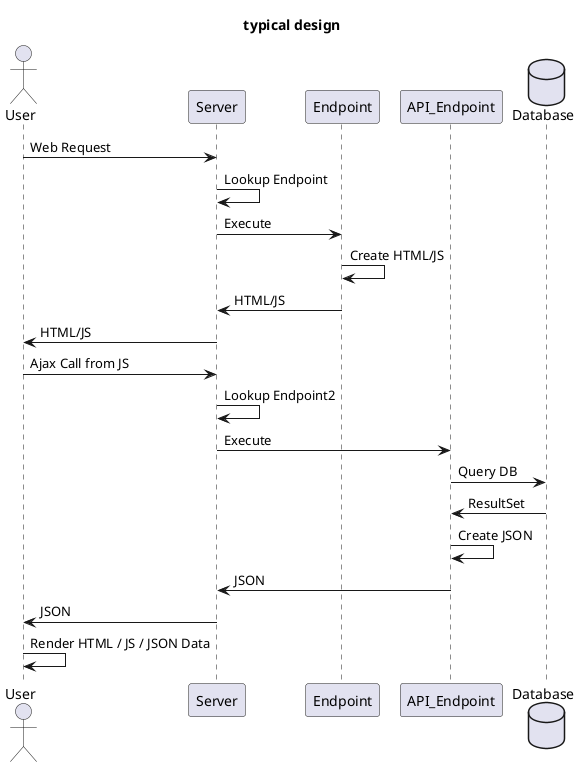 @startuml
title typical design
actor       User       as User
participant Server as Webserver
participant Endpoint as Endpoint
participant API_Endpoint as Endpoint2
database    Database    as DB

User -> Webserver : Web Request
Webserver -> Webserver: Lookup Endpoint
Webserver -> Endpoint: Execute 
Endpoint -> Endpoint: Create HTML/JS
Endpoint -> Webserver: HTML/JS
Webserver -> User: HTML/JS
User -> Webserver: Ajax Call from JS
Webserver -> Webserver: Lookup Endpoint2
Webserver -> Endpoint2: Execute 
Endpoint2 -> DB: Query DB
DB -> Endpoint2: ResultSet
Endpoint2 -> Endpoint2: Create JSON
Endpoint2 -> Webserver: JSON
Webserver -> User: JSON
User -> User: Render HTML / JS / JSON Data
@enduml
